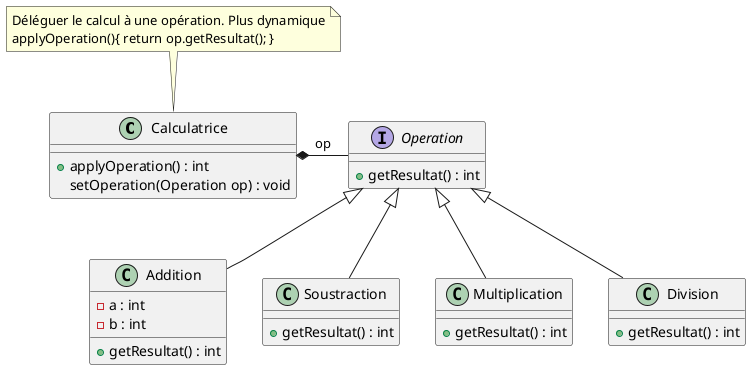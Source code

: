 @startuml

class Calculatrice {
    +applyOperation() : int
    setOperation(Operation op) : void
}

Note top of Calculatrice
    Déléguer le calcul à une opération. Plus dynamique
    applyOperation(){ return op.getResultat(); }
end note


interface Operation {
    +getResultat() : int
}

class Addition {
    -a : int
    -b : int
    +getResultat() : int
}

class Soustraction {
    +getResultat() : int
}

class Multiplication {
    +getResultat() : int
}

class Division {
    +getResultat() : int
}

Calculatrice *- Operation : op

Operation <|-- Addition
Operation <|-- Soustraction
Operation <|-- Multiplication
Operation <|-- Division




@enduml
